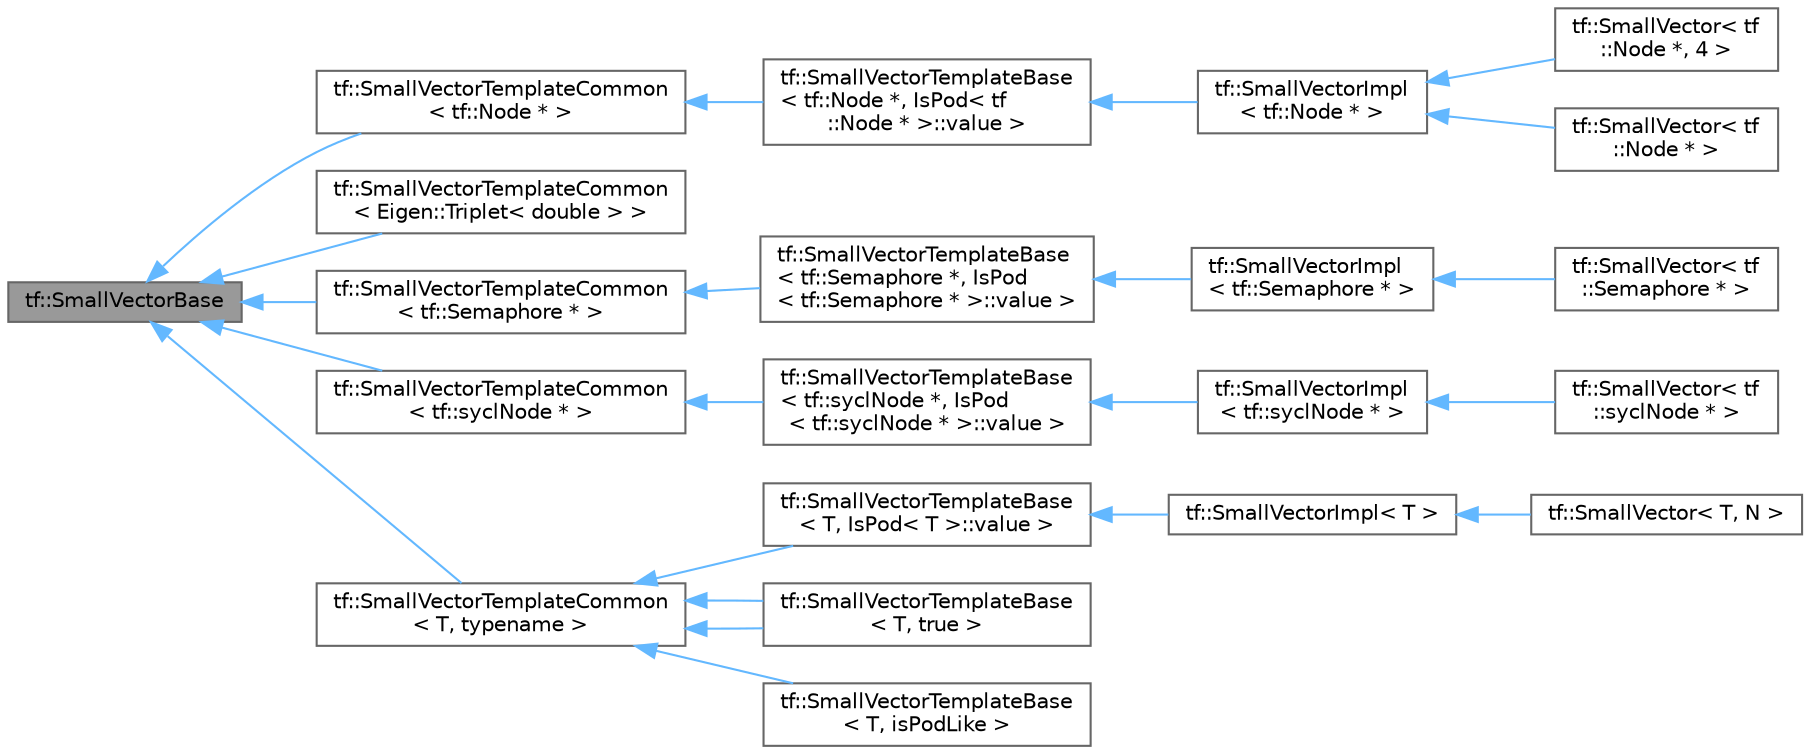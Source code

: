 digraph "tf::SmallVectorBase"
{
 // LATEX_PDF_SIZE
  bgcolor="transparent";
  edge [fontname=Helvetica,fontsize=10,labelfontname=Helvetica,labelfontsize=10];
  node [fontname=Helvetica,fontsize=10,shape=box,height=0.2,width=0.4];
  rankdir="LR";
  Node1 [id="Node000001",label="tf::SmallVectorBase",height=0.2,width=0.4,color="gray40", fillcolor="grey60", style="filled", fontcolor="black",tooltip=" "];
  Node1 -> Node2 [id="edge1_Node000001_Node000002",dir="back",color="steelblue1",style="solid",tooltip=" "];
  Node2 [id="Node000002",label="tf::SmallVectorTemplateCommon\l\< tf::Node * \>",height=0.2,width=0.4,color="gray40", fillcolor="white", style="filled",URL="$classtf_1_1_small_vector_template_common.html",tooltip=" "];
  Node2 -> Node3 [id="edge2_Node000002_Node000003",dir="back",color="steelblue1",style="solid",tooltip=" "];
  Node3 [id="Node000003",label="tf::SmallVectorTemplateBase\l\< tf::Node *, IsPod\< tf\l::Node * \>::value \>",height=0.2,width=0.4,color="gray40", fillcolor="white", style="filled",URL="$classtf_1_1_small_vector_template_base.html",tooltip=" "];
  Node3 -> Node4 [id="edge3_Node000003_Node000004",dir="back",color="steelblue1",style="solid",tooltip=" "];
  Node4 [id="Node000004",label="tf::SmallVectorImpl\l\< tf::Node * \>",height=0.2,width=0.4,color="gray40", fillcolor="white", style="filled",URL="$classtf_1_1_small_vector_impl.html",tooltip=" "];
  Node4 -> Node5 [id="edge4_Node000004_Node000005",dir="back",color="steelblue1",style="solid",tooltip=" "];
  Node5 [id="Node000005",label="tf::SmallVector\< tf\l::Node *, 4 \>",height=0.2,width=0.4,color="gray40", fillcolor="white", style="filled",URL="$classtf_1_1_small_vector.html",tooltip=" "];
  Node4 -> Node6 [id="edge5_Node000004_Node000006",dir="back",color="steelblue1",style="solid",tooltip=" "];
  Node6 [id="Node000006",label="tf::SmallVector\< tf\l::Node * \>",height=0.2,width=0.4,color="gray40", fillcolor="white", style="filled",URL="$classtf_1_1_small_vector.html",tooltip=" "];
  Node1 -> Node7 [id="edge6_Node000001_Node000007",dir="back",color="steelblue1",style="solid",tooltip=" "];
  Node7 [id="Node000007",label="tf::SmallVectorTemplateCommon\l\< Eigen::Triplet\< double \> \>",height=0.2,width=0.4,color="gray40", fillcolor="white", style="filled",URL="$classtf_1_1_small_vector_template_common.html",tooltip=" "];
  Node1 -> Node8 [id="edge7_Node000001_Node000008",dir="back",color="steelblue1",style="solid",tooltip=" "];
  Node8 [id="Node000008",label="tf::SmallVectorTemplateCommon\l\< tf::Semaphore * \>",height=0.2,width=0.4,color="gray40", fillcolor="white", style="filled",URL="$classtf_1_1_small_vector_template_common.html",tooltip=" "];
  Node8 -> Node9 [id="edge8_Node000008_Node000009",dir="back",color="steelblue1",style="solid",tooltip=" "];
  Node9 [id="Node000009",label="tf::SmallVectorTemplateBase\l\< tf::Semaphore *, IsPod\l\< tf::Semaphore * \>::value \>",height=0.2,width=0.4,color="gray40", fillcolor="white", style="filled",URL="$classtf_1_1_small_vector_template_base.html",tooltip=" "];
  Node9 -> Node10 [id="edge9_Node000009_Node000010",dir="back",color="steelblue1",style="solid",tooltip=" "];
  Node10 [id="Node000010",label="tf::SmallVectorImpl\l\< tf::Semaphore * \>",height=0.2,width=0.4,color="gray40", fillcolor="white", style="filled",URL="$classtf_1_1_small_vector_impl.html",tooltip=" "];
  Node10 -> Node11 [id="edge10_Node000010_Node000011",dir="back",color="steelblue1",style="solid",tooltip=" "];
  Node11 [id="Node000011",label="tf::SmallVector\< tf\l::Semaphore * \>",height=0.2,width=0.4,color="gray40", fillcolor="white", style="filled",URL="$classtf_1_1_small_vector.html",tooltip=" "];
  Node1 -> Node12 [id="edge11_Node000001_Node000012",dir="back",color="steelblue1",style="solid",tooltip=" "];
  Node12 [id="Node000012",label="tf::SmallVectorTemplateCommon\l\< tf::syclNode * \>",height=0.2,width=0.4,color="gray40", fillcolor="white", style="filled",URL="$classtf_1_1_small_vector_template_common.html",tooltip=" "];
  Node12 -> Node13 [id="edge12_Node000012_Node000013",dir="back",color="steelblue1",style="solid",tooltip=" "];
  Node13 [id="Node000013",label="tf::SmallVectorTemplateBase\l\< tf::syclNode *, IsPod\l\< tf::syclNode * \>::value \>",height=0.2,width=0.4,color="gray40", fillcolor="white", style="filled",URL="$classtf_1_1_small_vector_template_base.html",tooltip=" "];
  Node13 -> Node14 [id="edge13_Node000013_Node000014",dir="back",color="steelblue1",style="solid",tooltip=" "];
  Node14 [id="Node000014",label="tf::SmallVectorImpl\l\< tf::syclNode * \>",height=0.2,width=0.4,color="gray40", fillcolor="white", style="filled",URL="$classtf_1_1_small_vector_impl.html",tooltip=" "];
  Node14 -> Node15 [id="edge14_Node000014_Node000015",dir="back",color="steelblue1",style="solid",tooltip=" "];
  Node15 [id="Node000015",label="tf::SmallVector\< tf\l::syclNode * \>",height=0.2,width=0.4,color="gray40", fillcolor="white", style="filled",URL="$classtf_1_1_small_vector.html",tooltip=" "];
  Node1 -> Node16 [id="edge15_Node000001_Node000016",dir="back",color="steelblue1",style="solid",tooltip=" "];
  Node16 [id="Node000016",label="tf::SmallVectorTemplateCommon\l\< T, typename \>",height=0.2,width=0.4,color="gray40", fillcolor="white", style="filled",URL="$classtf_1_1_small_vector_template_common.html",tooltip=" "];
  Node16 -> Node17 [id="edge16_Node000016_Node000017",dir="back",color="steelblue1",style="solid",tooltip=" "];
  Node17 [id="Node000017",label="tf::SmallVectorTemplateBase\l\< T, IsPod\< T \>::value \>",height=0.2,width=0.4,color="gray40", fillcolor="white", style="filled",URL="$classtf_1_1_small_vector_template_base.html",tooltip=" "];
  Node17 -> Node18 [id="edge17_Node000017_Node000018",dir="back",color="steelblue1",style="solid",tooltip=" "];
  Node18 [id="Node000018",label="tf::SmallVectorImpl\< T \>",height=0.2,width=0.4,color="gray40", fillcolor="white", style="filled",URL="$classtf_1_1_small_vector_impl.html",tooltip=" "];
  Node18 -> Node19 [id="edge18_Node000018_Node000019",dir="back",color="steelblue1",style="solid",tooltip=" "];
  Node19 [id="Node000019",label="tf::SmallVector\< T, N \>",height=0.2,width=0.4,color="gray40", fillcolor="white", style="filled",URL="$classtf_1_1_small_vector.html",tooltip="class to define a vector optimized for small array"];
  Node16 -> Node20 [id="edge19_Node000016_Node000020",dir="back",color="steelblue1",style="solid",tooltip=" "];
  Node20 [id="Node000020",label="tf::SmallVectorTemplateBase\l\< T, true \>",height=0.2,width=0.4,color="gray40", fillcolor="white", style="filled",URL="$classtf_1_1_small_vector_template_base_3_01_t_00_01true_01_4.html",tooltip=" "];
  Node16 -> Node21 [id="edge20_Node000016_Node000021",dir="back",color="steelblue1",style="solid",tooltip=" "];
  Node21 [id="Node000021",label="tf::SmallVectorTemplateBase\l\< T, isPodLike \>",height=0.2,width=0.4,color="gray40", fillcolor="white", style="filled",URL="$classtf_1_1_small_vector_template_base.html",tooltip=" "];
  Node16 -> Node20 [id="edge21_Node000016_Node000020",dir="back",color="steelblue1",style="solid",tooltip=" "];
}
